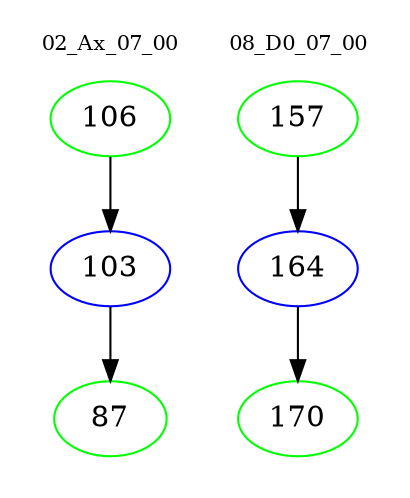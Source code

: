 digraph{
subgraph cluster_0 {
color = white
label = "02_Ax_07_00";
fontsize=10;
T0_106 [label="106", color="green"]
T0_106 -> T0_103 [color="black"]
T0_103 [label="103", color="blue"]
T0_103 -> T0_87 [color="black"]
T0_87 [label="87", color="green"]
}
subgraph cluster_1 {
color = white
label = "08_D0_07_00";
fontsize=10;
T1_157 [label="157", color="green"]
T1_157 -> T1_164 [color="black"]
T1_164 [label="164", color="blue"]
T1_164 -> T1_170 [color="black"]
T1_170 [label="170", color="green"]
}
}
